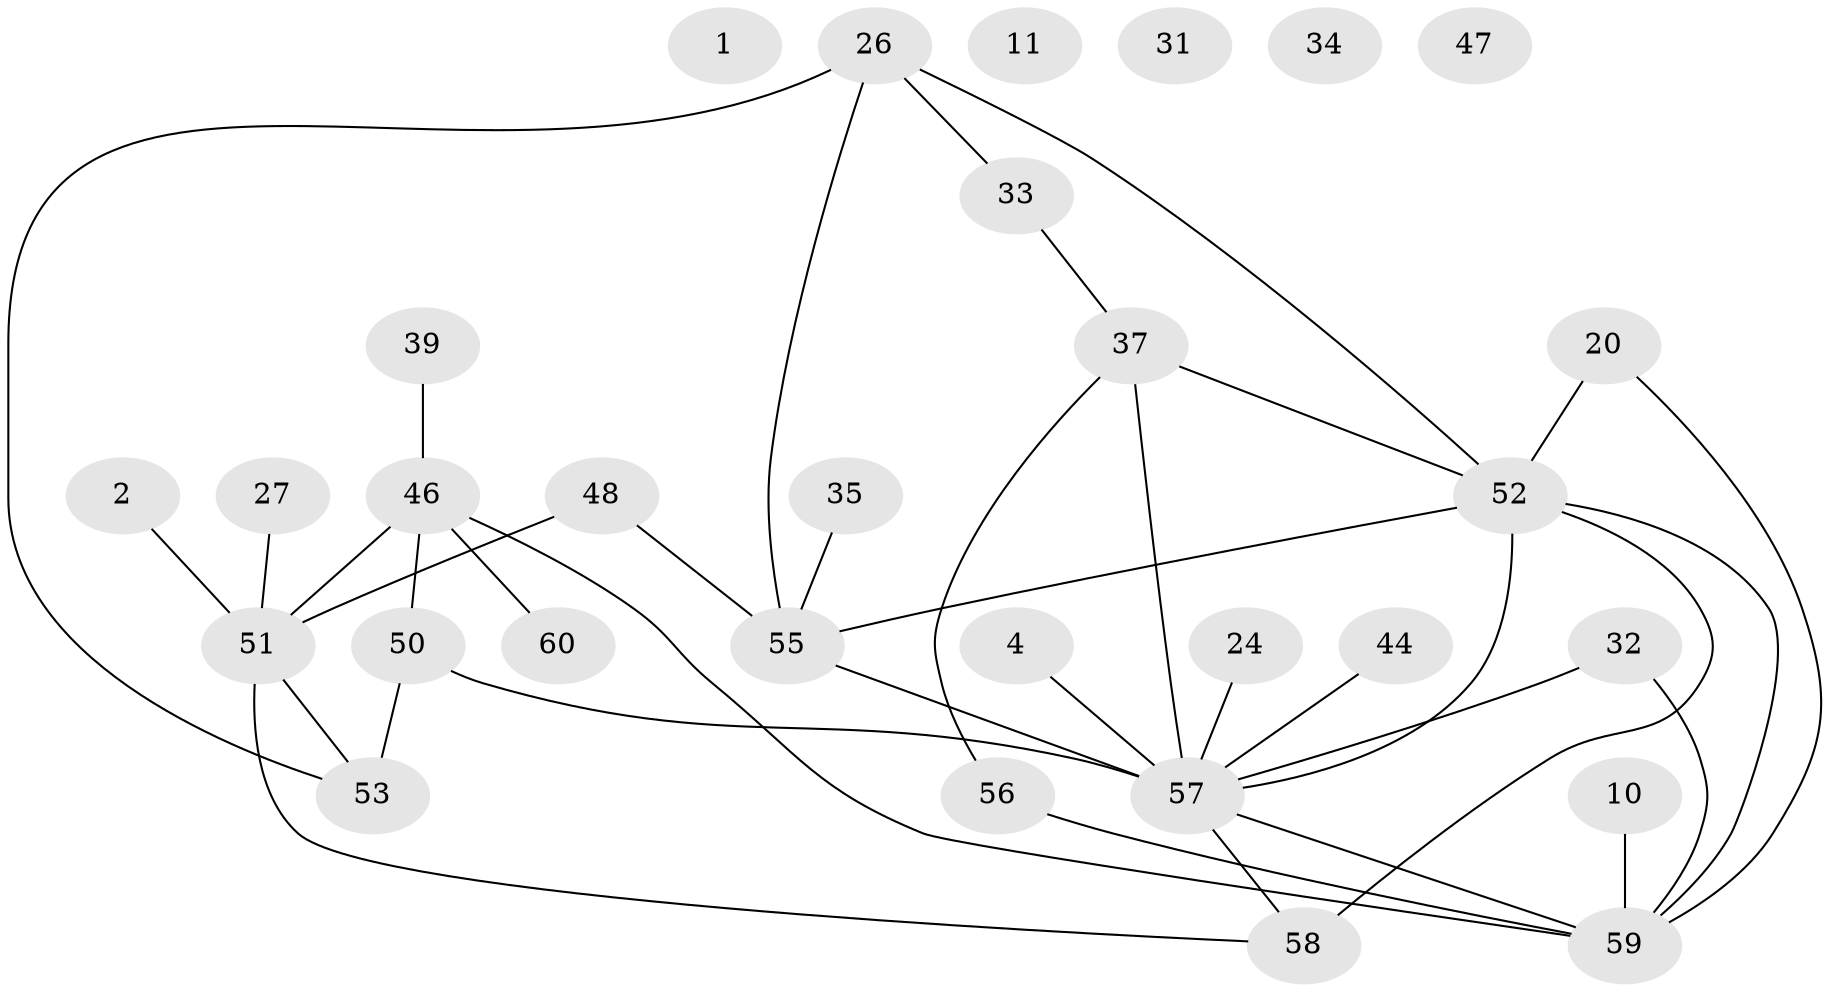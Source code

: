 // original degree distribution, {0: 0.08333333333333333, 1: 0.16666666666666666, 4: 0.16666666666666666, 3: 0.2, 2: 0.23333333333333334, 5: 0.13333333333333333, 10: 0.016666666666666666}
// Generated by graph-tools (version 1.1) at 2025/42/03/04/25 21:42:17]
// undirected, 30 vertices, 38 edges
graph export_dot {
graph [start="1"]
  node [color=gray90,style=filled];
  1;
  2;
  4;
  10;
  11;
  20;
  24 [super="+8+15"];
  26 [super="+7"];
  27;
  31;
  32;
  33;
  34;
  35;
  37 [super="+22"];
  39;
  44 [super="+12"];
  46 [super="+6+25"];
  47;
  48;
  50 [super="+29"];
  51 [super="+16"];
  52 [super="+19+49+36+42"];
  53 [super="+13"];
  55 [super="+28"];
  56;
  57 [super="+40+38"];
  58 [super="+41+45"];
  59 [super="+3+54"];
  60 [super="+17"];
  2 -- 51;
  4 -- 57;
  10 -- 59 [weight=2];
  20 -- 59 [weight=2];
  20 -- 52 [weight=2];
  24 -- 57;
  26 -- 33;
  26 -- 53;
  26 -- 55 [weight=2];
  26 -- 52 [weight=2];
  27 -- 51;
  32 -- 59;
  32 -- 57;
  33 -- 37;
  35 -- 55;
  37 -- 52 [weight=2];
  37 -- 56;
  37 -- 57;
  39 -- 46;
  44 -- 57;
  46 -- 59;
  46 -- 50 [weight=2];
  46 -- 51 [weight=2];
  46 -- 60;
  48 -- 55;
  48 -- 51;
  50 -- 57 [weight=3];
  50 -- 53;
  51 -- 53;
  51 -- 58;
  52 -- 57 [weight=2];
  52 -- 58 [weight=2];
  52 -- 59;
  52 -- 55;
  55 -- 57 [weight=2];
  56 -- 59;
  57 -- 58;
  57 -- 59;
}
